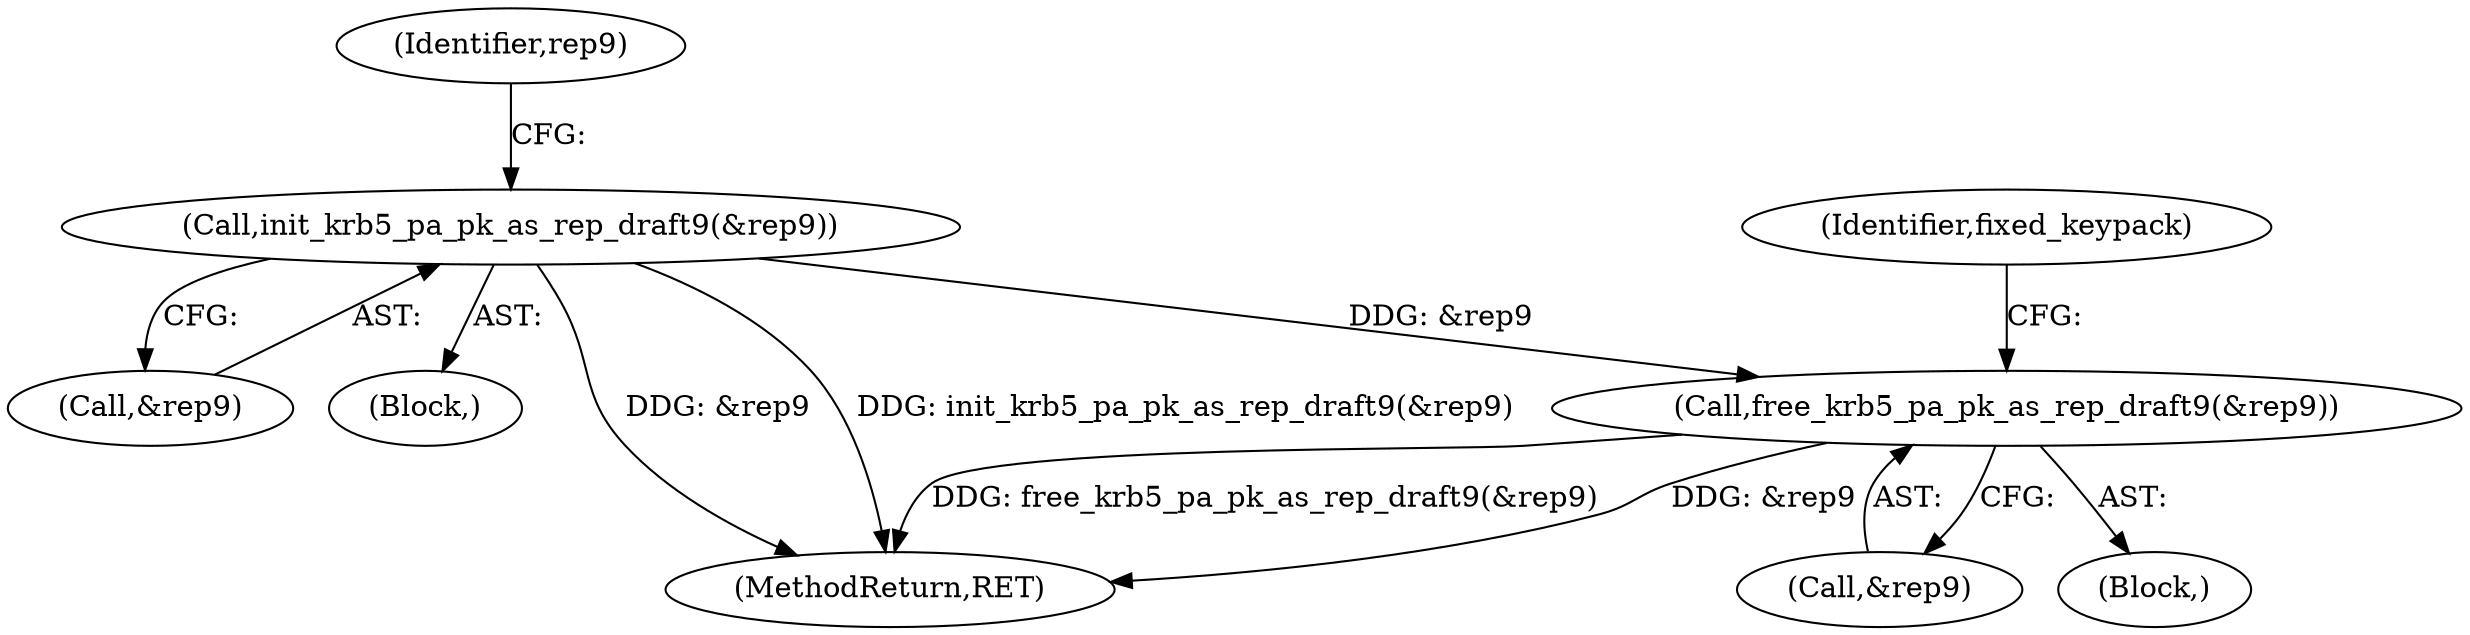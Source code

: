 digraph "0_krb5_db64ca25d661a47b996b4e2645998b5d7f0eb52c@API" {
"1001389" [label="(Call,free_krb5_pa_pk_as_rep_draft9(&rep9))"];
"1000360" [label="(Call,init_krb5_pa_pk_as_rep_draft9(&rep9))"];
"1000361" [label="(Call,&rep9)"];
"1001372" [label="(Block,)"];
"1001390" [label="(Call,&rep9)"];
"1001394" [label="(Identifier,fixed_keypack)"];
"1000338" [label="(Block,)"];
"1000360" [label="(Call,init_krb5_pa_pk_as_rep_draft9(&rep9))"];
"1001389" [label="(Call,free_krb5_pa_pk_as_rep_draft9(&rep9))"];
"1000365" [label="(Identifier,rep9)"];
"1001409" [label="(MethodReturn,RET)"];
"1001389" -> "1001372"  [label="AST: "];
"1001389" -> "1001390"  [label="CFG: "];
"1001390" -> "1001389"  [label="AST: "];
"1001394" -> "1001389"  [label="CFG: "];
"1001389" -> "1001409"  [label="DDG: free_krb5_pa_pk_as_rep_draft9(&rep9)"];
"1001389" -> "1001409"  [label="DDG: &rep9"];
"1000360" -> "1001389"  [label="DDG: &rep9"];
"1000360" -> "1000338"  [label="AST: "];
"1000360" -> "1000361"  [label="CFG: "];
"1000361" -> "1000360"  [label="AST: "];
"1000365" -> "1000360"  [label="CFG: "];
"1000360" -> "1001409"  [label="DDG: &rep9"];
"1000360" -> "1001409"  [label="DDG: init_krb5_pa_pk_as_rep_draft9(&rep9)"];
}
